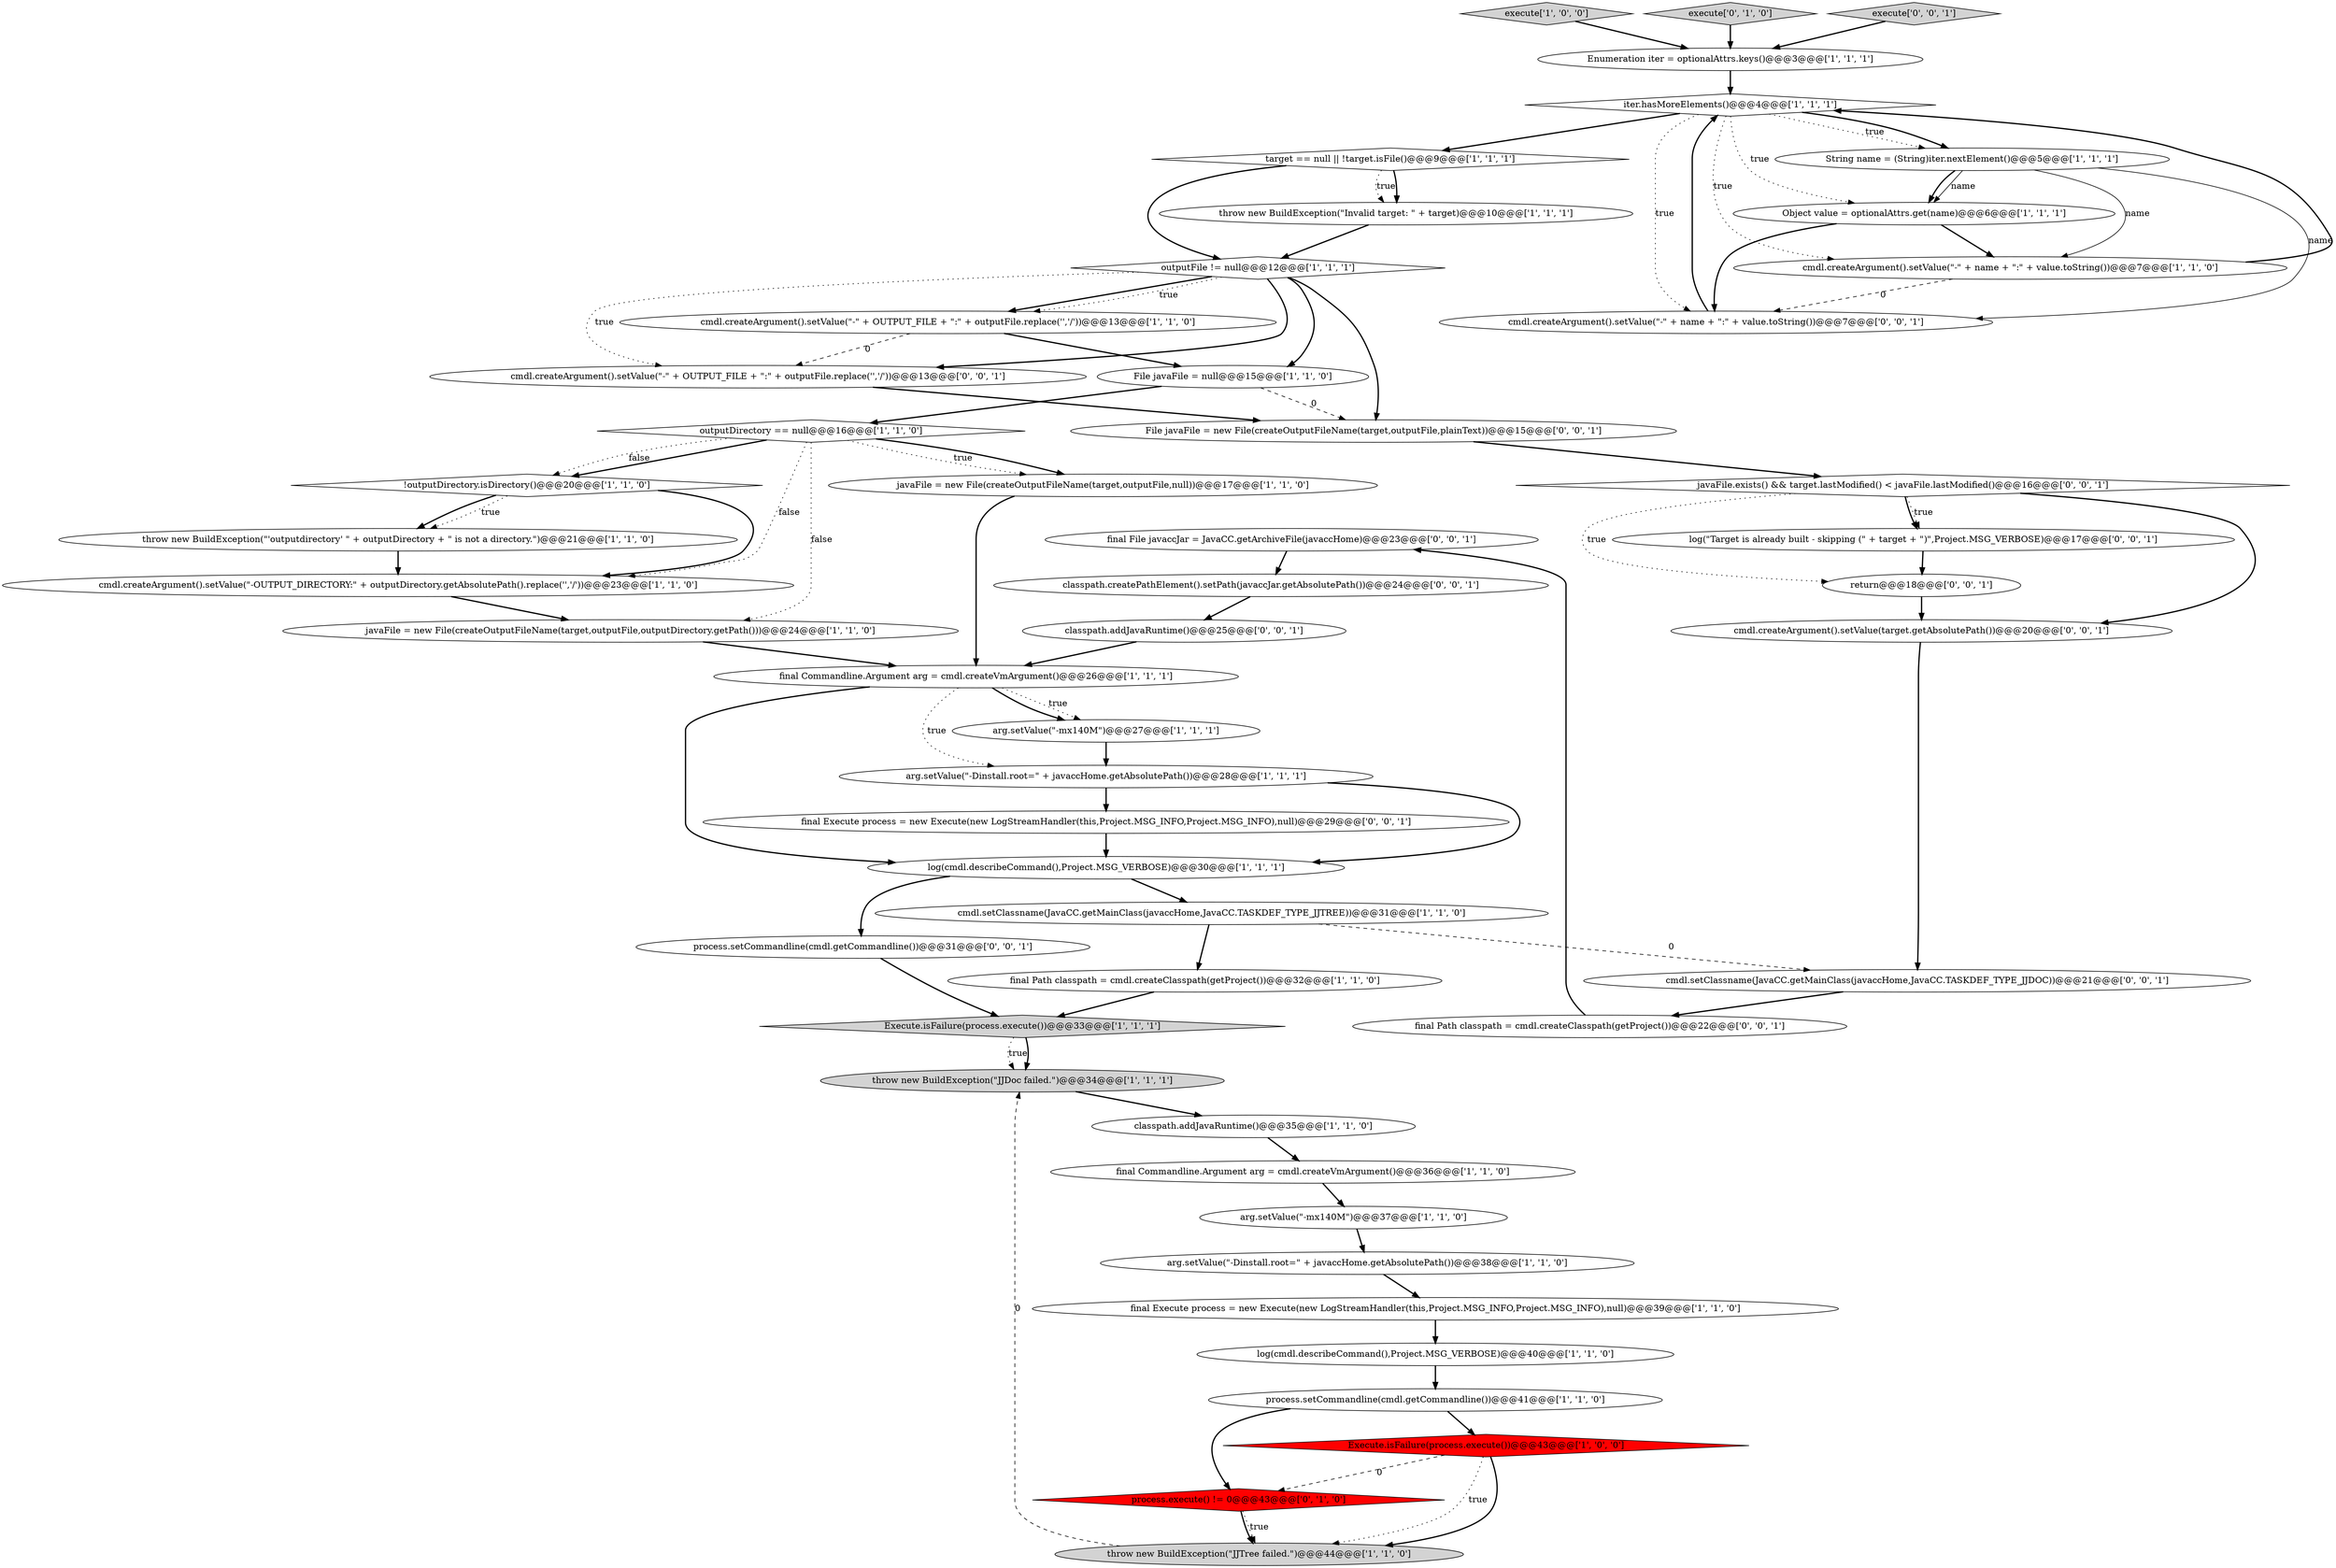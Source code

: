 digraph {
41 [style = filled, label = "final File javaccJar = JavaCC.getArchiveFile(javaccHome)@@@23@@@['0', '0', '1']", fillcolor = white, shape = ellipse image = "AAA0AAABBB3BBB"];
13 [style = filled, label = "outputFile != null@@@12@@@['1', '1', '1']", fillcolor = white, shape = diamond image = "AAA0AAABBB1BBB"];
32 [style = filled, label = "javaFile = new File(createOutputFileName(target,outputFile,null))@@@17@@@['1', '1', '0']", fillcolor = white, shape = ellipse image = "AAA0AAABBB1BBB"];
5 [style = filled, label = "Object value = optionalAttrs.get(name)@@@6@@@['1', '1', '1']", fillcolor = white, shape = ellipse image = "AAA0AAABBB1BBB"];
16 [style = filled, label = "execute['1', '0', '0']", fillcolor = lightgray, shape = diamond image = "AAA0AAABBB1BBB"];
23 [style = filled, label = "throw new BuildException(\"JJTree failed.\")@@@44@@@['1', '1', '0']", fillcolor = lightgray, shape = ellipse image = "AAA0AAABBB1BBB"];
48 [style = filled, label = "return@@@18@@@['0', '0', '1']", fillcolor = white, shape = ellipse image = "AAA0AAABBB3BBB"];
11 [style = filled, label = "Enumeration iter = optionalAttrs.keys()@@@3@@@['1', '1', '1']", fillcolor = white, shape = ellipse image = "AAA0AAABBB1BBB"];
30 [style = filled, label = "Execute.isFailure(process.execute())@@@33@@@['1', '1', '1']", fillcolor = lightgray, shape = diamond image = "AAA0AAABBB1BBB"];
24 [style = filled, label = "!outputDirectory.isDirectory()@@@20@@@['1', '1', '0']", fillcolor = white, shape = diamond image = "AAA0AAABBB1BBB"];
40 [style = filled, label = "classpath.addJavaRuntime()@@@25@@@['0', '0', '1']", fillcolor = white, shape = ellipse image = "AAA0AAABBB3BBB"];
19 [style = filled, label = "cmdl.createArgument().setValue(\"-OUTPUT_DIRECTORY:\" + outputDirectory.getAbsolutePath().replace('\','/'))@@@23@@@['1', '1', '0']", fillcolor = white, shape = ellipse image = "AAA0AAABBB1BBB"];
18 [style = filled, label = "arg.setValue(\"-Dinstall.root=\" + javaccHome.getAbsolutePath())@@@28@@@['1', '1', '1']", fillcolor = white, shape = ellipse image = "AAA0AAABBB1BBB"];
42 [style = filled, label = "final Path classpath = cmdl.createClasspath(getProject())@@@22@@@['0', '0', '1']", fillcolor = white, shape = ellipse image = "AAA0AAABBB3BBB"];
33 [style = filled, label = "classpath.addJavaRuntime()@@@35@@@['1', '1', '0']", fillcolor = white, shape = ellipse image = "AAA0AAABBB1BBB"];
50 [style = filled, label = "classpath.createPathElement().setPath(javaccJar.getAbsolutePath())@@@24@@@['0', '0', '1']", fillcolor = white, shape = ellipse image = "AAA0AAABBB3BBB"];
31 [style = filled, label = "arg.setValue(\"-Dinstall.root=\" + javaccHome.getAbsolutePath())@@@38@@@['1', '1', '0']", fillcolor = white, shape = ellipse image = "AAA0AAABBB1BBB"];
1 [style = filled, label = "log(cmdl.describeCommand(),Project.MSG_VERBOSE)@@@40@@@['1', '1', '0']", fillcolor = white, shape = ellipse image = "AAA0AAABBB1BBB"];
9 [style = filled, label = "final Path classpath = cmdl.createClasspath(getProject())@@@32@@@['1', '1', '0']", fillcolor = white, shape = ellipse image = "AAA0AAABBB1BBB"];
46 [style = filled, label = "javaFile.exists() && target.lastModified() < javaFile.lastModified()@@@16@@@['0', '0', '1']", fillcolor = white, shape = diamond image = "AAA0AAABBB3BBB"];
14 [style = filled, label = "cmdl.createArgument().setValue(\"-\" + OUTPUT_FILE + \":\" + outputFile.replace('\','/'))@@@13@@@['1', '1', '0']", fillcolor = white, shape = ellipse image = "AAA0AAABBB1BBB"];
29 [style = filled, label = "target == null || !target.isFile()@@@9@@@['1', '1', '1']", fillcolor = white, shape = diamond image = "AAA0AAABBB1BBB"];
39 [style = filled, label = "log(\"Target is already built - skipping (\" + target + \")\",Project.MSG_VERBOSE)@@@17@@@['0', '0', '1']", fillcolor = white, shape = ellipse image = "AAA0AAABBB3BBB"];
0 [style = filled, label = "outputDirectory == null@@@16@@@['1', '1', '0']", fillcolor = white, shape = diamond image = "AAA0AAABBB1BBB"];
20 [style = filled, label = "arg.setValue(\"-mx140M\")@@@27@@@['1', '1', '1']", fillcolor = white, shape = ellipse image = "AAA0AAABBB1BBB"];
27 [style = filled, label = "cmdl.setClassname(JavaCC.getMainClass(javaccHome,JavaCC.TASKDEF_TYPE_JJTREE))@@@31@@@['1', '1', '0']", fillcolor = white, shape = ellipse image = "AAA0AAABBB1BBB"];
38 [style = filled, label = "cmdl.createArgument().setValue(\"-\" + name + \":\" + value.toString())@@@7@@@['0', '0', '1']", fillcolor = white, shape = ellipse image = "AAA0AAABBB3BBB"];
7 [style = filled, label = "log(cmdl.describeCommand(),Project.MSG_VERBOSE)@@@30@@@['1', '1', '1']", fillcolor = white, shape = ellipse image = "AAA0AAABBB1BBB"];
8 [style = filled, label = "arg.setValue(\"-mx140M\")@@@37@@@['1', '1', '0']", fillcolor = white, shape = ellipse image = "AAA0AAABBB1BBB"];
45 [style = filled, label = "process.setCommandline(cmdl.getCommandline())@@@31@@@['0', '0', '1']", fillcolor = white, shape = ellipse image = "AAA0AAABBB3BBB"];
12 [style = filled, label = "final Execute process = new Execute(new LogStreamHandler(this,Project.MSG_INFO,Project.MSG_INFO),null)@@@39@@@['1', '1', '0']", fillcolor = white, shape = ellipse image = "AAA0AAABBB1BBB"];
22 [style = filled, label = "Execute.isFailure(process.execute())@@@43@@@['1', '0', '0']", fillcolor = red, shape = diamond image = "AAA1AAABBB1BBB"];
17 [style = filled, label = "throw new BuildException(\"'outputdirectory' \" + outputDirectory + \" is not a directory.\")@@@21@@@['1', '1', '0']", fillcolor = white, shape = ellipse image = "AAA0AAABBB1BBB"];
15 [style = filled, label = "final Commandline.Argument arg = cmdl.createVmArgument()@@@36@@@['1', '1', '0']", fillcolor = white, shape = ellipse image = "AAA0AAABBB1BBB"];
35 [style = filled, label = "execute['0', '1', '0']", fillcolor = lightgray, shape = diamond image = "AAA0AAABBB2BBB"];
21 [style = filled, label = "File javaFile = null@@@15@@@['1', '1', '0']", fillcolor = white, shape = ellipse image = "AAA0AAABBB1BBB"];
36 [style = filled, label = "execute['0', '0', '1']", fillcolor = lightgray, shape = diamond image = "AAA0AAABBB3BBB"];
10 [style = filled, label = "process.setCommandline(cmdl.getCommandline())@@@41@@@['1', '1', '0']", fillcolor = white, shape = ellipse image = "AAA0AAABBB1BBB"];
3 [style = filled, label = "throw new BuildException(\"JJDoc failed.\")@@@34@@@['1', '1', '1']", fillcolor = lightgray, shape = ellipse image = "AAA0AAABBB1BBB"];
37 [style = filled, label = "cmdl.setClassname(JavaCC.getMainClass(javaccHome,JavaCC.TASKDEF_TYPE_JJDOC))@@@21@@@['0', '0', '1']", fillcolor = white, shape = ellipse image = "AAA0AAABBB3BBB"];
25 [style = filled, label = "final Commandline.Argument arg = cmdl.createVmArgument()@@@26@@@['1', '1', '1']", fillcolor = white, shape = ellipse image = "AAA0AAABBB1BBB"];
26 [style = filled, label = "throw new BuildException(\"Invalid target: \" + target)@@@10@@@['1', '1', '1']", fillcolor = white, shape = ellipse image = "AAA0AAABBB1BBB"];
47 [style = filled, label = "cmdl.createArgument().setValue(\"-\" + OUTPUT_FILE + \":\" + outputFile.replace('\','/'))@@@13@@@['0', '0', '1']", fillcolor = white, shape = ellipse image = "AAA0AAABBB3BBB"];
28 [style = filled, label = "String name = (String)iter.nextElement()@@@5@@@['1', '1', '1']", fillcolor = white, shape = ellipse image = "AAA0AAABBB1BBB"];
2 [style = filled, label = "cmdl.createArgument().setValue(\"-\" + name + \":\" + value.toString())@@@7@@@['1', '1', '0']", fillcolor = white, shape = ellipse image = "AAA0AAABBB1BBB"];
34 [style = filled, label = "process.execute() != 0@@@43@@@['0', '1', '0']", fillcolor = red, shape = diamond image = "AAA1AAABBB2BBB"];
43 [style = filled, label = "File javaFile = new File(createOutputFileName(target,outputFile,plainText))@@@15@@@['0', '0', '1']", fillcolor = white, shape = ellipse image = "AAA0AAABBB3BBB"];
49 [style = filled, label = "final Execute process = new Execute(new LogStreamHandler(this,Project.MSG_INFO,Project.MSG_INFO),null)@@@29@@@['0', '0', '1']", fillcolor = white, shape = ellipse image = "AAA0AAABBB3BBB"];
44 [style = filled, label = "cmdl.createArgument().setValue(target.getAbsolutePath())@@@20@@@['0', '0', '1']", fillcolor = white, shape = ellipse image = "AAA0AAABBB3BBB"];
4 [style = filled, label = "iter.hasMoreElements()@@@4@@@['1', '1', '1']", fillcolor = white, shape = diamond image = "AAA0AAABBB1BBB"];
6 [style = filled, label = "javaFile = new File(createOutputFileName(target,outputFile,outputDirectory.getPath()))@@@24@@@['1', '1', '0']", fillcolor = white, shape = ellipse image = "AAA0AAABBB1BBB"];
42->41 [style = bold, label=""];
13->47 [style = bold, label=""];
28->5 [style = solid, label="name"];
4->38 [style = dotted, label="true"];
24->17 [style = dotted, label="true"];
27->9 [style = bold, label=""];
38->4 [style = bold, label=""];
40->25 [style = bold, label=""];
22->34 [style = dashed, label="0"];
29->26 [style = dotted, label="true"];
5->38 [style = bold, label=""];
45->30 [style = bold, label=""];
36->11 [style = bold, label=""];
25->18 [style = dotted, label="true"];
34->23 [style = dotted, label="true"];
18->49 [style = bold, label=""];
0->24 [style = bold, label=""];
46->48 [style = dotted, label="true"];
24->17 [style = bold, label=""];
32->25 [style = bold, label=""];
13->14 [style = bold, label=""];
28->5 [style = bold, label=""];
24->19 [style = bold, label=""];
22->23 [style = dotted, label="true"];
21->0 [style = bold, label=""];
33->15 [style = bold, label=""];
14->47 [style = dashed, label="0"];
47->43 [style = bold, label=""];
3->33 [style = bold, label=""];
48->44 [style = bold, label=""];
46->39 [style = bold, label=""];
19->6 [style = bold, label=""];
25->7 [style = bold, label=""];
2->4 [style = bold, label=""];
12->1 [style = bold, label=""];
22->23 [style = bold, label=""];
26->13 [style = bold, label=""];
43->46 [style = bold, label=""];
4->28 [style = dotted, label="true"];
29->26 [style = bold, label=""];
20->18 [style = bold, label=""];
28->38 [style = solid, label="name"];
10->34 [style = bold, label=""];
13->43 [style = bold, label=""];
30->3 [style = dotted, label="true"];
0->19 [style = dotted, label="false"];
25->20 [style = dotted, label="true"];
28->2 [style = solid, label="name"];
44->37 [style = bold, label=""];
18->7 [style = bold, label=""];
41->50 [style = bold, label=""];
4->2 [style = dotted, label="true"];
14->21 [style = bold, label=""];
46->44 [style = bold, label=""];
4->5 [style = dotted, label="true"];
0->24 [style = dotted, label="false"];
8->31 [style = bold, label=""];
0->6 [style = dotted, label="false"];
11->4 [style = bold, label=""];
4->29 [style = bold, label=""];
31->12 [style = bold, label=""];
27->37 [style = dashed, label="0"];
23->3 [style = dashed, label="0"];
25->20 [style = bold, label=""];
30->3 [style = bold, label=""];
49->7 [style = bold, label=""];
34->23 [style = bold, label=""];
0->32 [style = dotted, label="true"];
0->32 [style = bold, label=""];
13->14 [style = dotted, label="true"];
15->8 [style = bold, label=""];
37->42 [style = bold, label=""];
10->22 [style = bold, label=""];
21->43 [style = dashed, label="0"];
39->48 [style = bold, label=""];
16->11 [style = bold, label=""];
9->30 [style = bold, label=""];
2->38 [style = dashed, label="0"];
17->19 [style = bold, label=""];
4->28 [style = bold, label=""];
7->45 [style = bold, label=""];
5->2 [style = bold, label=""];
50->40 [style = bold, label=""];
7->27 [style = bold, label=""];
46->39 [style = dotted, label="true"];
13->47 [style = dotted, label="true"];
13->21 [style = bold, label=""];
1->10 [style = bold, label=""];
6->25 [style = bold, label=""];
35->11 [style = bold, label=""];
29->13 [style = bold, label=""];
}
